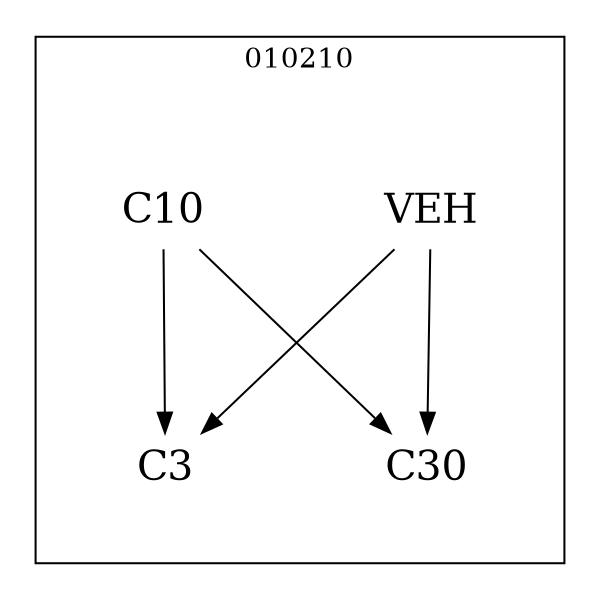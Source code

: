 strict digraph DAGS {
	size = "4,4!" ; ratio ="fill"; subgraph cluster_0{
			labeldoc = "t";
			label = "010210";node	[label= VEH, shape = plaintext, fontsize=20] VEH;node	[label= C3, shape = plaintext, fontsize=20] C3;node	[label= C10, shape = plaintext, fontsize=20] C10;node	[label= C30, shape = plaintext, fontsize=20] C30;
VEH->C3;
VEH->C30;
C10->C3;
C10->C30;
	}}